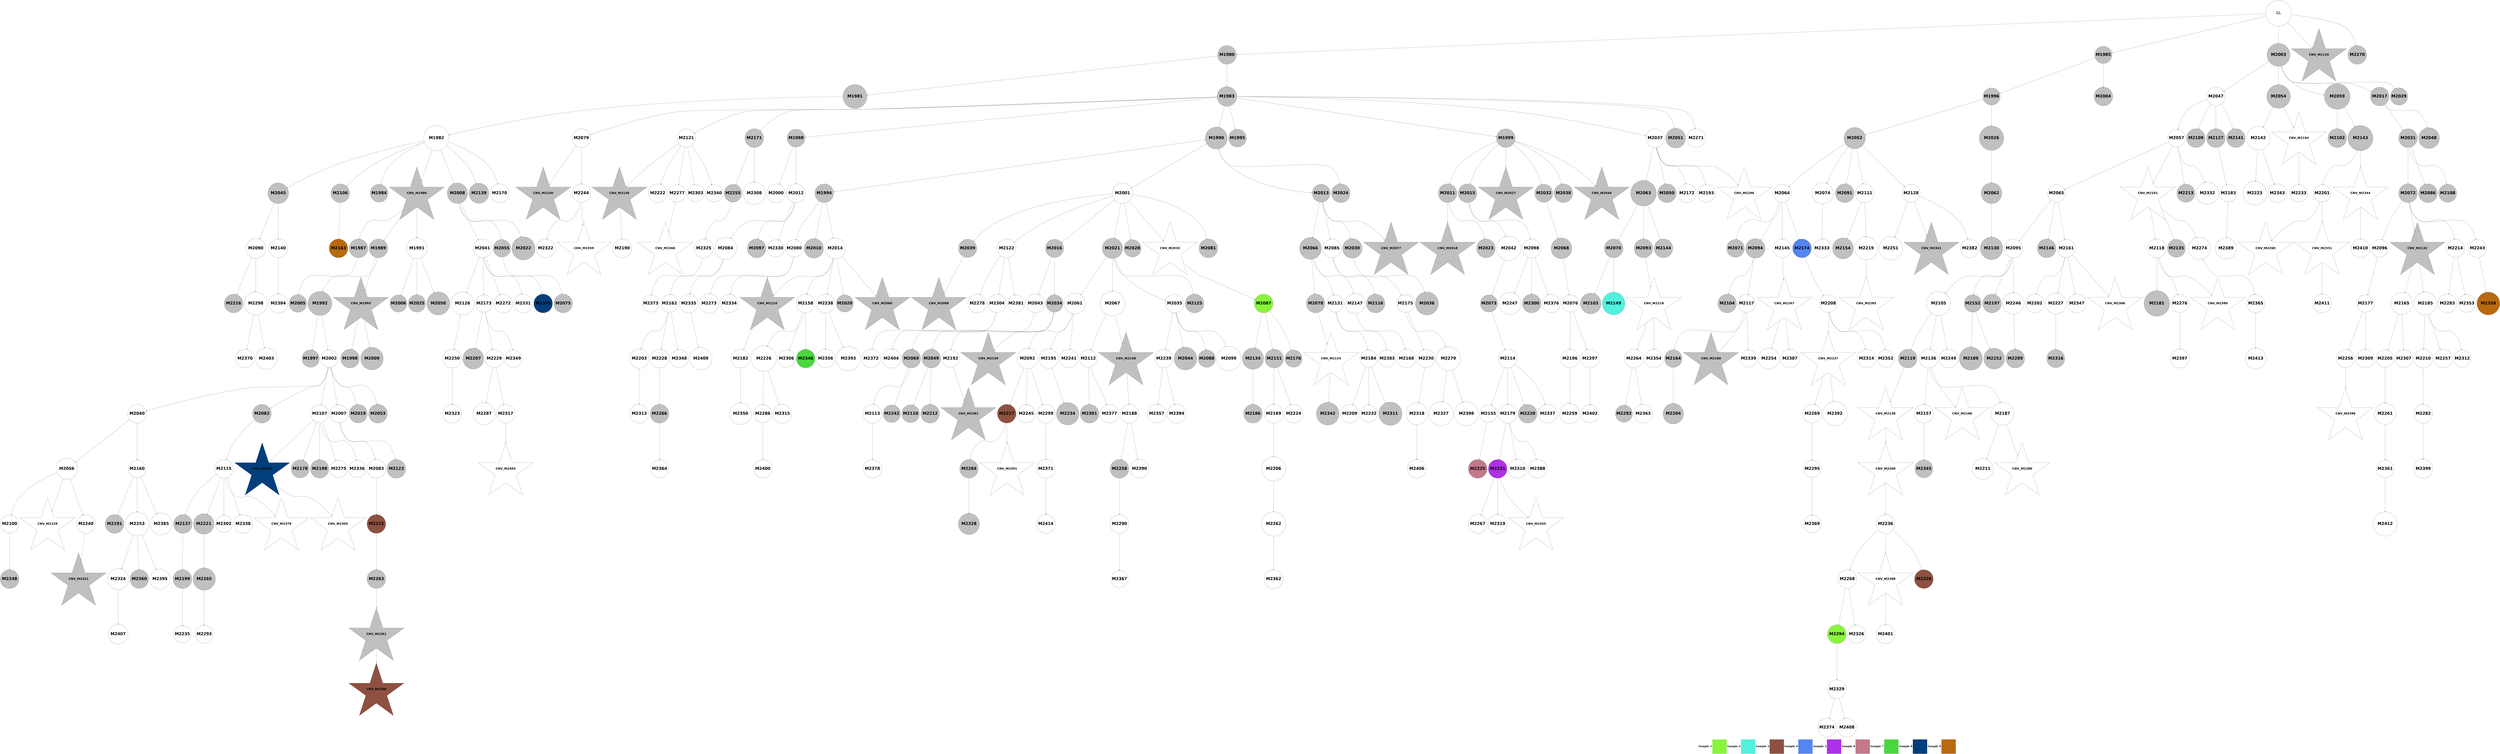 digraph G { 
rankdir=TB;
2049 -> 2099;
2050 -> 2066;
2050 -> 2170;
2051 -> 2136;
2051 -> 2183;
2051 -> 2282;
2051 -> 2341;
2051 -> 2385;
2052 -> 2083;
2053 -> 2079;
2055 -> 2100;
2055 -> 2150;
2057 -> 2067;
2057 -> 2119;
2057 -> 2137;
2057 -> 2151;
2059 -> 2120;
2059 -> 2222;
2062 -> 2074;
2062 -> 2084;
2062 -> 2101;
2062 -> 2121;
2062 -> 2138;
2064 -> 2152;
2064 -> 2204;
2065 -> 2085;
2066 -> 2110;
2066 -> 2139;
2066 -> 2250;
2067 -> 2075;
2067 -> 2111;
2067 -> 2223;
2067 -> 2342;
2069 -> 2112;
2069 -> 2153;
2071 -> 2102;
2071 -> 2205;
2071 -> 2251;
2072 -> 2140;
2073 -> 2080;
2073 -> 2103;
2073 -> 2154;
2074 -> 2081;
2074 -> 2104;
2074 -> 2155;
2074 -> 2184;
2075 -> 2105;
2075 -> 2156;
2075 -> 2171;
2076 -> 2088;
2076 -> 2141;
2076 -> 2157;
2077 -> 2122;
2077 -> 2158;
2078 -> 2086;
2079 -> 2123;
2079 -> 2252;
2080 -> 2113;
2080 -> 2159;
2082 -> 2106;
2082 -> 2142;
2082 -> 2224;
2082 -> 2253;
2083 -> 2124;
2084 -> 2343;
2086 -> 2206;
2086 -> 2307;
2088 -> 2143;
2089 -> 2160;
2089 -> 2254;
2090 -> 2283;
2090 -> 2344;
2092 -> 2125;
2093 -> 2225;
2094 -> 2172;
2094 -> 2345;
2095 -> 2126;
2095 -> 2185;
2097 -> 2144;
2097 -> 2161;
2097 -> 2186;
2100 -> 2226;
2100 -> 2308;
2102 -> 2227;
2102 -> 2255;
2102 -> 2309;
2103 -> 2228;
2104 -> 2114;
2104 -> 2127;
2105 -> 2115;
2105 -> 2162;
2105 -> 2207;
2105 -> 2256;
2106 -> 2187;
2108 -> 2257;
2108 -> 2310;
2108 -> 2386;
2110 -> 2258;
2111 -> 2128;
2111 -> 2145;
2111 -> 2284;
2115 -> 2129;
2115 -> 2146;
2115 -> 2259;
2116 -> 2173;
2117 -> 2163;
2117 -> 2188;
2117 -> 2208;
2117 -> 2285;
2117 -> 2346;
2121 -> 2164;
2121 -> 2229;
2122 -> 2311;
2122 -> 2387;
2123 -> 2388;
2124 -> 2165;
2124 -> 2189;
2124 -> 2230;
2124 -> 2347;
2125 -> 2147;
2125 -> 2231;
2125 -> 2312;
2125 -> 2348;
2125 -> 2389;
2127 -> 2174;
2127 -> 2190;
2127 -> 2349;
2128 -> 2191;
2128 -> 2286;
2128 -> 2390;
2129 -> 2148;
2131 -> 2166;
2131 -> 2232;
2131 -> 2287;
2131 -> 2313;
2131 -> 2350;
2132 -> 2288;
2132 -> 2314;
2132 -> 2391;
2134 -> 2192;
2136 -> 2260;
2137 -> 2193;
2138 -> 2261;
2138 -> 2351;
2138 -> 2392;
2141 -> 2194;
2141 -> 2393;
2142 -> 2175;
2142 -> 2195;
2143 -> 2352;
2144 -> 2196;
2146 -> 2167;
2146 -> 2176;
2146 -> 2197;
2147 -> 2209;
2148 -> 2210;
2150 -> 2394;
2152 -> 2233;
2152 -> 2353;
2153 -> 2211;
2153 -> 2354;
2155 -> 2177;
2157 -> 2178;
2158 -> 2198;
2161 -> 2179;
2161 -> 2234;
2162 -> 2199;
2162 -> 2262;
2163 -> 2315;
2165 -> 2235;
2166 -> 2200;
2167 -> 2355;
2168 -> 2236;
2168 -> 2316;
2168 -> 2356;
2170 -> 2201;
2170 -> 2263;
2170 -> 2395;
2171 -> 2212;
2171 -> 2237;
2171 -> 2357;
2171 -> 2396;
2172 -> 2213;
2172 -> 2238;
2172 -> 2358;
2174 -> 2214;
2175 -> 2215;
2175 -> 2317;
2177 -> 2264;
2177 -> 2397;
2179 -> 2216;
2181 -> 2265;
2181 -> 2318;
2183 -> 2217;
2183 -> 2239;
2183 -> 2359;
2184 -> 2218;
2185 -> 2240;
2185 -> 2289;
2187 -> 2266;
2187 -> 2319;
2189 -> 2241;
2189 -> 2320;
2189 -> 2398;
2192 -> 2360;
2193 -> 2399;
2194 -> 2219;
2194 -> 2242;
2194 -> 2321;
2195 -> 2220;
2195 -> 2267;
2195 -> 2322;
2197 -> 2221;
2197 -> 2290;
2198 -> 2268;
2198 -> 2400;
2202 -> 2291;
2204 -> 2243;
2205 -> 2244;
2206 -> 2269;
2209 -> 2245;
2210 -> 2246;
2211 -> 2270;
2211 -> 2361;
2213 -> 2323;
2215 -> 2271;
2216 -> 2272;
2218 -> 2247;
2218 -> 2324;
2218 -> 2362;
2220 -> 2292;
2224 -> 2293;
2224 -> 2363;
2225 -> 2273;
2227 -> 2294;
2227 -> 2401;
2228 -> 2274;
2228 -> 2364;
2229 -> 2295;
2231 -> 2275;
2236 -> 2296;
2236 -> 2325;
2237 -> 2326;
2238 -> 2276;
2239 -> 2297;
2239 -> 2327;
2240 -> 2328;
2241 -> 2277;
2241 -> 2329;
2241 -> 2365;
2246 -> 2278;
2246 -> 2298;
2246 -> 2330;
2247 -> 2279;
2247 -> 2402;
2248 -> 2366;
2248 -> 2403;
2249 -> 2367;
2249 -> 2404;
2250 -> 2331;
2253 -> 2368;
2254 -> 2332;
2254 -> 2369;
2256 -> 2299;
2260 -> 2333;
2263 -> 2334;
2263 -> 2370;
2263 -> 2405;
2265 -> 2335;
2266 -> 2406;
2268 -> 2300;
2271 -> 2371;
2272 -> 2372;
2273 -> 2301;
2274 -> 2302;
2274 -> 2373;
2275 -> 2303;
2276 -> 2374;
2278 -> 2304;
2278 -> 2336;
2279 -> 2305;
2284 -> 2375;
2286 -> 2407;
2287 -> 2376;
2289 -> 2337;
2289 -> 2408;
2292 -> 2409;
2294 -> 2338;
2296 -> 2410;
2298 -> 2411;
2300 -> 2377;
2301 -> 2378;
2304 -> 2339;
2305 -> 2379;
2307 -> 2412;
2308 -> 2380;
2308 -> 2413;
2309 -> 2381;
2314 -> 2382;
2314 -> 2414;
2327 -> 2415;
2328 -> 2416;
2334 -> 2417;
2335 -> 2383;
2339 -> 2384;
2339 -> 2418;
2345 -> 2419;
2354 -> 2420;
2361 -> 2421;
2371 -> 2422;
2375 -> 2423;
2381 -> 2424;
1989 -> 1990;
1989 -> 1995;
1989 -> 2013;
1989 -> 2130;
1989 -> 2280;
1990 -> 1991;
1990 -> 1993;
1991 -> 1992;
1992 -> 1994;
1992 -> 1996;
1992 -> 2018;
1992 -> 2055;
1992 -> 2116;
1992 -> 2149;
1992 -> 2180;
1993 -> 1998;
1993 -> 2000;
1993 -> 2005;
1993 -> 2009;
1993 -> 2047;
1993 -> 2061;
1993 -> 2089;
1993 -> 2131;
1993 -> 2181;
1993 -> 2281;
1995 -> 2006;
1995 -> 2014;
1996 -> 1997;
1996 -> 1999;
1996 -> 2001;
1997 -> 2015;
1998 -> 2010;
1998 -> 2022;
1999 -> 2002;
1999 -> 2003;
2000 -> 2004;
2000 -> 2011;
2000 -> 2023;
2000 -> 2034;
2001 -> 2016;
2001 -> 2035;
2001 -> 2068;
2002 -> 2007;
2002 -> 2012;
2003 -> 2008;
2003 -> 2019;
2004 -> 2020;
2004 -> 2024;
2004 -> 2090;
2006 -> 2036;
2006 -> 2062;
2009 -> 2021;
2009 -> 2025;
2009 -> 2037;
2009 -> 2042;
2009 -> 2048;
2009 -> 2056;
2011 -> 2026;
2011 -> 2031;
2011 -> 2038;
2011 -> 2043;
2011 -> 2049;
2011 -> 2091;
2011 -> 2132;
2012 -> 2017;
2012 -> 2029;
2012 -> 2050;
2012 -> 2063;
2012 -> 2092;
2012 -> 2117;
2013 -> 2027;
2013 -> 2039;
2013 -> 2057;
2013 -> 2064;
2013 -> 2069;
2017 -> 2093;
2017 -> 2133;
2018 -> 2032;
2018 -> 2051;
2018 -> 2065;
2021 -> 2028;
2021 -> 2033;
2022 -> 2094;
2022 -> 2107;
2022 -> 2340;
2023 -> 2040;
2023 -> 2076;
2023 -> 2087;
2023 -> 2095;
2024 -> 2030;
2024 -> 2070;
2024 -> 2134;
2024 -> 2168;
2024 -> 2248;
2025 -> 2052;
2025 -> 2108;
2026 -> 2044;
2026 -> 2053;
2027 -> 2041;
2027 -> 2058;
2031 -> 2045;
2031 -> 2071;
2031 -> 2077;
2031 -> 2135;
2036 -> 2072;
2040 -> 2046;
2041 -> 2082;
2041 -> 2096;
2041 -> 2118;
2042 -> 2078;
2043 -> 2097;
2044 -> 2059;
2044 -> 2169;
2044 -> 2202;
2045 -> 2054;
2045 -> 2098;
2045 -> 2109;
2045 -> 2249;
2047 -> 2060;
2047 -> 2073;
2047 -> 2182;
2047 -> 2203;
2047 -> 2306;
2173 [shape=circle style=filled fillcolor="#b96910" fontname="helvetica-bold" fontsize=56 label="M2163" width=1.67 height=2 ];
2368 [shape=circle style=filled fillcolor="#b96910" fontname="helvetica-bold" fontsize=56 label="M2358" width=4.41 height=2 ];
2001 [shape=circle style=filled fillcolor=white fontname="helvetica-bold" fontsize=56 label="M1991" width=3.99 height=2 ];
2024 [shape=circle style=filled fillcolor=white fontname="helvetica-bold" fontsize=56 label="M2014" width=4.02 height=2 ];
2176 [shape=star style=filled fillcolor=white fontname="helvetica-bold" fontsize=42 label="CNV_M2166"];
2316 [shape=circle style=filled fillcolor=white fontname="helvetica-bold" fontsize=56 label="M2306" width=2.97 height=2 ];
2407 [shape=circle style=filled fillcolor=white fontname="helvetica-bold" fontsize=56 label="M2397" width=3.65 height=2 ];
2219 [shape=circle style=filled fillcolor=white fontname="helvetica-bold" fontsize=56 label="M2209" width=0.88 height=2 ];
2262 [shape=circle style=filled fillcolor=grey fontname="helvetica-bold" fontsize=56 label="M2252" width=4.06 height=2 ];
2149 [shape=circle style=filled fillcolor=grey fontname="helvetica-bold" fontsize=56 label="M2139" width=3.88 height=2 ];
2311 [shape=circle style=filled fillcolor=grey fontname="helvetica-bold" fontsize=56 label="M2301" width=0.49 height=2 ];
2315 [shape=star style=filled fillcolor=white fontname="helvetica-bold" fontsize=42 label="CNV_M2305"];
2058 [shape=circle style=filled fillcolor=grey fontname="helvetica-bold" fontsize=56 label="M2048" width=4.03 height=2 ];
2080 [shape=circle style=filled fillcolor=grey fontname="helvetica-bold" fontsize=56 label="M2070" width=0.65 height=2 ];
2259 [shape=circle style=filled fillcolor=white fontname="helvetica-bold" fontsize=56 label="M2249" width=2.01 height=2 ];
2047 [shape=circle style=filled fillcolor=white fontname="helvetica-bold" fontsize=56 label="M2037" width=1.07 height=2 ];
2169 [shape=star style=filled fillcolor=grey fontname="helvetica-bold" fontsize=42 label="CNV_M2159"];
2171 [shape=circle style=filled fillcolor=white fontname="helvetica-bold" fontsize=56 label="M2161" width=2.28 height=2 ];
2102 [shape=circle style=filled fillcolor=white fontname="helvetica-bold" fontsize=56 label="M2092" width=3.95 height=2 ];
2008 [shape=circle style=filled fillcolor=grey fontname="helvetica-bold" fontsize=56 label="M1998" width=1.45 height=2 ];
2183 [shape=circle style=filled fillcolor=white fontname="helvetica-bold" fontsize=56 label="M2173" width=3.05 height=2 ];
2325 [shape=circle style=filled fillcolor=white fontname="helvetica-bold" fontsize=56 label="M2315" width=1.2 height=2 ];
2011 [shape=circle style=filled fillcolor=white fontname="helvetica-bold" fontsize=56 label="M2001" width=3.94 height=2 ];
2293 [shape=circle style=filled fillcolor=white fontname="helvetica-bold" fontsize=56 label="M2283" width=1.08 height=2 ];
2417 [shape=circle style=filled fillcolor=white fontname="helvetica-bold" fontsize=56 label="M2407" width=3.85 height=2 ];
2133 [shape=circle style=filled fillcolor=grey fontname="helvetica-bold" fontsize=56 label="M2123" width=1.75 height=2 ];
2065 [shape=circle style=filled fillcolor=grey fontname="helvetica-bold" fontsize=56 label="M2055" width=2.86 height=2 ];
2354 [shape=star style=filled fillcolor=white fontname="helvetica-bold" fontsize=42 label="CNV_M2344"];
2139 [shape=star style=filled fillcolor=white fontname="helvetica-bold" fontsize=42 label="CNV_M2129"];
2242 [shape=circle style=filled fillcolor=white fontname="helvetica-bold" fontsize=56 label="M2232" width=3.25 height=2 ];
2345 [shape=circle style=filled fillcolor=white fontname="helvetica-bold" fontsize=56 label="M2335" width=0.97 height=2 ];
2328 [shape=circle style=filled fillcolor=white fontname="helvetica-bold" fontsize=56 label="M2318" width=4.23 height=2 ];
2377 [shape=circle style=filled fillcolor=white fontname="helvetica-bold" fontsize=56 label="M2367" width=3.24 height=2 ];
2403 [shape=circle style=filled fillcolor=white fontname="helvetica-bold" fontsize=56 label="M2393" width=4.7 height=2 ];
2144 [shape=circle style=filled fillcolor=grey fontname="helvetica-bold" fontsize=56 label="M2134" width=4.12 height=2 ];
2334 [shape=circle style=filled fillcolor=white fontname="helvetica-bold" fontsize=56 label="M2324" width=4.11 height=2 ];
2033 [shape=circle style=filled fillcolor=grey fontname="helvetica-bold" fontsize=56 label="M2023" width=0.99 height=2 ];
2280 [shape=circle style=filled fillcolor=grey fontname="helvetica-bold" fontsize=56 label="M2270" width=1.08 height=2 ];
2260 [shape=circle style=filled fillcolor=white fontname="helvetica-bold" fontsize=56 label="M2250" width=1.66 height=2 ];
2208 [shape=circle style=filled fillcolor=grey fontname="helvetica-bold" fontsize=56 label="M2198" width=2.14 height=2 ];
2312 [shape=circle style=filled fillcolor=white fontname="helvetica-bold" fontsize=56 label="M2302" width=3.15 height=2 ];
2337 [shape=circle style=filled fillcolor=white fontname="helvetica-bold" fontsize=56 label="M2327" width=4.65 height=2 ];
2132 [shape=circle style=filled fillcolor=white fontname="helvetica-bold" fontsize=56 label="M2122" width=0.31 height=2 ];
2036 [shape=circle style=filled fillcolor=grey fontname="helvetica-bold" fontsize=56 label="M2026" width=4.72 height=2 ];
2271 [shape=circle style=filled fillcolor=white fontname="helvetica-bold" fontsize=56 label="M2261" width=4.13 height=2 ];
2396 [shape=star style=filled fillcolor=white fontname="helvetica-bold" fontsize=42 label="CNV_M2386"];
2401 [shape=star style=filled fillcolor=white fontname="helvetica-bold" fontsize=42 label="CNV_M2391"];
2224 [shape=circle style=filled fillcolor=white fontname="helvetica-bold" fontsize=56 label="M2214" width=2.27 height=2 ];
2083 [shape=circle style=filled fillcolor=grey fontname="helvetica-bold" fontsize=56 label="M2073" width=3.18 height=2 ];
2148 [shape=star style=filled fillcolor=white fontname="helvetica-bold" fontsize=42 label="CNV_M2138"];
2357 [shape=circle style=filled fillcolor=white fontname="helvetica-bold" fontsize=56 label="M2347" width=1.93 height=2 ];
2346 [shape=circle style=filled fillcolor=white fontname="helvetica-bold" fontsize=56 label="M2336" width=3.19 height=2 ];
2020 [shape=circle style=filled fillcolor=grey fontname="helvetica-bold" fontsize=56 label="M2010" width=3.76 height=2 ];
2125 [shape=circle style=filled fillcolor=white fontname="helvetica-bold" fontsize=56 label="M2115" width=0.22 height=2 ];
2298 [shape=star style=filled fillcolor=white fontname="helvetica-bold" fontsize=42 label="CNV_M2288"];
2374 [shape=circle style=filled fillcolor=white fontname="helvetica-bold" fontsize=56 label="M2364" width=2.36 height=2 ];
2222 [shape=circle style=filled fillcolor=grey fontname="helvetica-bold" fontsize=56 label="M2212" width=1.59 height=2 ];
2227 [shape=circle style=filled fillcolor="#8e5141" fontname="helvetica-bold" fontsize=56 label="M2217" width=0.69 height=2 ];
2211 [shape=circle style=filled fillcolor=white fontname="helvetica-bold" fontsize=56 label="M2201" width=3.09 height=2 ];
2053 [shape=circle style=filled fillcolor=white fontname="helvetica-bold" fontsize=56 label="M2043" width=0.68 height=2 ];
2021 [shape=circle style=filled fillcolor=grey fontname="helvetica-bold" fontsize=56 label="M2011" width=1.07 height=2 ];
2143 [shape=star style=filled fillcolor=white fontname="helvetica-bold" fontsize=42 label="CNV_M2133"];
2265 [shape=circle style=filled fillcolor=grey fontname="helvetica-bold" fontsize=56 label="M2255" width=2.55 height=2 ];
2040 [shape=circle style=filled fillcolor=grey fontname="helvetica-bold" fontsize=56 label="M2030" width=3.79 height=2 ];
2320 [shape=circle style=filled fillcolor=white fontname="helvetica-bold" fontsize=56 label="M2310" width=0.54 height=2 ];
2129 [shape=circle style=filled fillcolor=grey fontname="helvetica-bold" fontsize=56 label="M2119" width=1.28 height=2 ];
1991 [shape=circle style=filled fillcolor=grey fontname="helvetica-bold" fontsize=56 label="M1981" width=4.65 height=2 ];
2240 [shape=circle style=filled fillcolor=white fontname="helvetica-bold" fontsize=56 label="M2230" width=3.52 height=2 ];
2414 [shape=circle style=filled fillcolor=white fontname="helvetica-bold" fontsize=56 label="M2404" width=3.68 height=2 ];
2113 [shape=circle style=filled fillcolor=grey fontname="helvetica-bold" fontsize=56 label="M2103" width=4.02 height=2 ];
2330 [shape=circle style=filled fillcolor="#8e5141" fontname="helvetica-bold" fontsize=56 label="M2320" width=1.37 height=2 ];
2303 [shape=circle style=filled fillcolor=white fontname="helvetica-bold" fontsize=56 label="M2293" width=3.46 height=2 ];
2278 [shape=circle style=filled fillcolor=white fontname="helvetica-bold" fontsize=56 label="M2268" width=0.11 height=2 ];
2384 [shape=circle style=filled fillcolor=white fontname="helvetica-bold" fontsize=56 label="M2374" width=1.32 height=2 ];
2373 [shape=circle style=filled fillcolor=white fontname="helvetica-bold" fontsize=56 label="M2363" width=0.15 height=2 ];
1993 [shape=circle style=filled fillcolor=grey fontname="helvetica-bold" fontsize=56 label="M1983" width=3.81 height=2 ];
2031 [shape=circle style=filled fillcolor=grey fontname="helvetica-bold" fontsize=56 label="M2021" width=3.95 height=2 ];
2074 [shape=circle style=filled fillcolor=white fontname="helvetica-bold" fontsize=56 label="M2064" width=2.23 height=2 ];
2187 [shape=circle style=filled fillcolor=white fontname="helvetica-bold" fontsize=56 label="M2177" width=2.74 height=2 ];
2003 [shape=star style=filled fillcolor=grey fontname="helvetica-bold" fontsize=42 label="CNV_M1993"];
2052 [shape=circle style=filled fillcolor=white fontname="helvetica-bold" fontsize=56 label="M2042" width=4.72 height=2 ];
2358 [shape=circle style=filled fillcolor=white fontname="helvetica-bold" fontsize=56 label="M2348" width=2.16 height=2 ];
2054 [shape=circle style=filled fillcolor=grey fontname="helvetica-bold" fontsize=56 label="M2044" width=4.4 height=2 ];
2282 [shape=circle style=filled fillcolor=white fontname="helvetica-bold" fontsize=56 label="M2272" width=1.8 height=2 ];
2297 [shape=circle style=filled fillcolor=white fontname="helvetica-bold" fontsize=56 label="M2287" width=4.28 height=2 ];
2306 [shape=star style=filled fillcolor=white fontname="helvetica-bold" fontsize=42 label="CNV_M2296"];
2422 [shape=circle style=filled fillcolor=white fontname="helvetica-bold" fontsize=56 label="M2412" width=4.68 height=2 ];
2233 [shape=circle style=filled fillcolor=white fontname="helvetica-bold" fontsize=56 label="M2223" width=4.6 height=2 ];
2164 [shape=circle style=filled fillcolor=grey fontname="helvetica-bold" fontsize=56 label="M2154" width=4.06 height=2 ];
2230 [shape=circle style=filled fillcolor=grey fontname="helvetica-bold" fontsize=56 label="M2220" width=1.4 height=2 ];
2070 [shape=star style=filled fillcolor=grey fontname="helvetica-bold" fontsize=42 label="CNV_M2060"];
2206 [shape=circle style=filled fillcolor=white fontname="helvetica-bold" fontsize=56 label="M2196" width=2.09 height=2 ];
2364 [shape=circle style=filled fillcolor=white fontname="helvetica-bold" fontsize=56 label="M2354" width=1.28 height=2 ];
2289 [shape=circle style=filled fillcolor=white fontname="helvetica-bold" fontsize=56 label="M2279" width=4.63 height=2 ];
2244 [shape=circle style=filled fillcolor=grey fontname="helvetica-bold" fontsize=56 label="M2234" width=4.36 height=2 ];
2231 [shape=circle style=filled fillcolor=grey fontname="helvetica-bold" fontsize=56 label="M2221" width=3.97 height=2 ];
2067 [shape=circle style=filled fillcolor=white fontname="helvetica-bold" fontsize=56 label="M2057" width=3.37 height=2 ];
2118 [shape=circle style=filled fillcolor=grey fontname="helvetica-bold" fontsize=56 label="M2108" width=3.49 height=2 ];
2295 [shape=star style=filled fillcolor=white fontname="helvetica-bold" fontsize=42 label="CNV_M2285"];
2254 [shape=circle style=filled fillcolor=white fontname="helvetica-bold" fontsize=56 label="M2244" width=2.14 height=2 ];
2182 [shape=circle style=filled fillcolor=white fontname="helvetica-bold" fontsize=56 label="M2172" width=0.23 height=2 ];
2329 [shape=circle style=filled fillcolor=white fontname="helvetica-bold" fontsize=56 label="M2319" width=1.4 height=2 ];
2394 [shape=circle style=filled fillcolor=white fontname="helvetica-bold" fontsize=56 label="M2384" width=3.71 height=2 ];
2331 [shape=star style=filled fillcolor=grey fontname="helvetica-bold" fontsize=42 label="CNV_M2321"];
2200 [shape=circle style=filled fillcolor=white fontname="helvetica-bold" fontsize=56 label="M2190" width=1.03 height=2 ];
2421 [shape=circle style=filled fillcolor=white fontname="helvetica-bold" fontsize=56 label="M2411" width=0.05 height=2 ];
2198 [shape=circle style=filled fillcolor=white fontname="helvetica-bold" fontsize=56 label="M2188" width=0.72 height=2 ];
2153 [shape=circle style=filled fillcolor=grey fontname="helvetica-bold" fontsize=56 label="M2143" width=4.87 height=2 ];
2203 [shape=circle style=filled fillcolor=white fontname="helvetica-bold" fontsize=56 label="M2193" width=3.45 height=2 ];
2398 [shape=circle style=filled fillcolor=white fontname="helvetica-bold" fontsize=56 label="M2388" width=1.28 height=2 ];
2094 [shape=circle style=filled fillcolor=white fontname="helvetica-bold" fontsize=56 label="M2084" width=4.24 height=2 ];
2028 [shape=star style=filled fillcolor=grey fontname="helvetica-bold" fontsize=42 label="CNV_M2018"];
2391 [shape=circle style=filled fillcolor=white fontname="helvetica-bold" fontsize=56 label="M2381" width=3.36 height=2 ];
2071 [shape=circle style=filled fillcolor=white fontname="helvetica-bold" fontsize=56 label="M2061" width=4.04 height=2 ];
2140 [shape=circle style=filled fillcolor=grey fontname="helvetica-bold" fontsize=56 label="M2130" width=4.35 height=2 ];
2202 [shape=circle style=filled fillcolor=white fontname="helvetica-bold" fontsize=56 label="M2192" width=2.72 height=2 ];
2135 [shape=circle style=filled fillcolor=grey fontname="helvetica-bold" fontsize=56 label="M2125" width=1.42 height=2 ];
2382 [shape=circle style=filled fillcolor=white fontname="helvetica-bold" fontsize=56 label="M2372" width=1.83 height=2 ];
2057 [shape=circle style=filled fillcolor=white fontname="helvetica-bold" fontsize=56 label="M2047" width=0.2 height=2 ];
2347 [shape=circle style=filled fillcolor=white fontname="helvetica-bold" fontsize=56 label="M2337" width=3.64 height=2 ];
2146 [shape=circle style=filled fillcolor=white fontname="helvetica-bold" fontsize=56 label="M2136" width=0.86 height=2 ];
2154 [shape=circle style=filled fillcolor=grey fontname="helvetica-bold" fontsize=56 label="M2144" width=0.94 height=2 ];
2030 [shape=circle style=filled fillcolor=grey fontname="helvetica-bold" fontsize=56 label="M2020" width=3.25 height=2 ];
2156 [shape=circle style=filled fillcolor=grey fontname="helvetica-bold" fontsize=56 label="M2146" width=0.69 height=2 ];
2061 [shape=circle style=filled fillcolor=grey fontname="helvetica-bold" fontsize=56 label="M2051" width=3.84 height=2 ];
2209 [shape=circle style=filled fillcolor=grey fontname="helvetica-bold" fontsize=56 label="M2199" width=0.75 height=2 ];
2018 [shape=circle style=filled fillcolor=grey fontname="helvetica-bold" fontsize=56 label="M2008" width=3.96 height=2 ];
2360 [shape=circle style=filled fillcolor=white fontname="helvetica-bold" fontsize=56 label="M2350" width=4.21 height=2 ];
2138 [shape=circle style=filled fillcolor=white fontname="helvetica-bold" fontsize=56 label="M2128" width=2.4 height=2 ];
2214 [shape=circle style=filled fillcolor=grey fontname="helvetica-bold" fontsize=56 label="M2204" width=3.97 height=2 ];
2290 [shape=star style=filled fillcolor=white fontname="helvetica-bold" fontsize=42 label="CNV_M2280"];
2002 [shape=circle style=filled fillcolor=grey fontname="helvetica-bold" fontsize=56 label="M1992" width=4.65 height=2 ];
2091 [shape=circle style=filled fillcolor=grey fontname="helvetica-bold" fontsize=56 label="M2081" width=0.14 height=2 ];
2348 [shape=circle style=filled fillcolor=white fontname="helvetica-bold" fontsize=56 label="M2338" width=0.79 height=2 ];
2216 [shape=circle style=filled fillcolor=white fontname="helvetica-bold" fontsize=56 label="M2206" width=4.67 height=2 ];
2145 [shape=circle style=filled fillcolor=grey fontname="helvetica-bold" fontsize=56 label="M2135" width=2.34 height=2 ];
2137 [shape=circle style=filled fillcolor=grey fontname="helvetica-bold" fontsize=56 label="M2127" width=0.44 height=2 ];
2413 [shape=circle style=filled fillcolor=white fontname="helvetica-bold" fontsize=56 label="M2403" width=4.17 height=2 ];
2363 [shape=circle style=filled fillcolor=white fontname="helvetica-bold" fontsize=56 label="M2353" width=2.56 height=2 ];
2340 [shape=circle style=filled fillcolor=white fontname="helvetica-bold" fontsize=56 label="M2330" width=3.3 height=2 ];
2385 [shape=circle style=filled fillcolor="#033f7d" fontname="helvetica-bold" fontsize=56 label="M2375" width=0.63 height=2 ];
2178 [shape=circle style=filled fillcolor=white fontname="helvetica-bold" fontsize=56 label="M2168" width=1.95 height=2 ];
2218 [shape=circle style=filled fillcolor=white fontname="helvetica-bold" fontsize=56 label="M2208" width=2.47 height=2 ];
2009 [shape=circle style=filled fillcolor=grey fontname="helvetica-bold" fontsize=56 label="M1999" width=1 height=2 ];
2338 [shape=circle style=filled fillcolor=grey fontname="helvetica-bold" fontsize=56 label="M2328" width=4.1 height=2 ];
2142 [shape=star style=filled fillcolor=grey fontname="helvetica-bold" fontsize=42 label="CNV_M2132"];
2152 [shape=circle style=filled fillcolor=white fontname="helvetica-bold" fontsize=56 label="M2142" width=4.55 height=2 ];
2201 [shape=circle style=filled fillcolor=grey fontname="helvetica-bold" fontsize=56 label="M2191" width=1.46 height=2 ];
2344 [shape=circle style=filled fillcolor=white fontname="helvetica-bold" fontsize=56 label="M2334" width=2.15 height=2 ];
1999 [shape=circle style=filled fillcolor=grey fontname="helvetica-bold" fontsize=56 label="M1989" width=1.54 height=2 ];
2207 [shape=circle style=filled fillcolor=grey fontname="helvetica-bold" fontsize=56 label="M2197" width=1.75 height=2 ];
2239 [shape=circle style=filled fillcolor=white fontname="helvetica-bold" fontsize=56 label="M2229" width=2.17 height=2 ];
2194 [shape=circle style=filled fillcolor=white fontname="helvetica-bold" fontsize=56 label="M2184" width=3.02 height=2 ];
2342 [shape=circle style=filled fillcolor=white fontname="helvetica-bold" fontsize=56 label="M2332" width=4.3 height=2 ];
2309 [shape=circle style=filled fillcolor=white fontname="helvetica-bold" fontsize=56 label="M2299" width=0.35 height=2 ];
2177 [shape=star style=filled fillcolor=white fontname="helvetica-bold" fontsize=42 label="CNV_M2167"];
2213 [shape=circle style=filled fillcolor=white fontname="helvetica-bold" fontsize=56 label="M2203" width=3.74 height=2 ];
2361 [shape=star style=filled fillcolor=white fontname="helvetica-bold" fontsize=42 label="CNV_M2351"];
2116 [shape=circle style=filled fillcolor=grey fontname="helvetica-bold" fontsize=56 label="M2106" width=2.03 height=2 ];
2333 [shape=circle style=filled fillcolor=white fontname="helvetica-bold" fontsize=56 label="M2323" width=1.02 height=2 ];
2027 [shape=circle style=filled fillcolor=grey fontname="helvetica-bold" fontsize=56 label="M2017" width=0.22 height=2 ];
2130 [shape=star style=filled fillcolor=grey fontname="helvetica-bold" fontsize=42 label="CNV_M2120"];
2128 [shape=circle style=filled fillcolor=white fontname="helvetica-bold" fontsize=56 label="M2118" width=1.1 height=2 ];
2204 [shape=star style=filled fillcolor=white fontname="helvetica-bold" fontsize=42 label="CNV_M2194"];
2019 [shape=circle style=filled fillcolor=grey fontname="helvetica-bold" fontsize=56 label="M2009" width=4.38 height=2 ];
1995 [shape=circle style=filled fillcolor=grey fontname="helvetica-bold" fontsize=56 label="M1985" width=3.04 height=2 ];
2319 [shape=circle style=filled fillcolor=white fontname="helvetica-bold" fontsize=56 label="M2309" width=0.35 height=2 ];
2192 [shape=circle style=filled fillcolor=white fontname="helvetica-bold" fontsize=56 label="M2182" width=1.93 height=2 ];
2131 [shape=circle style=filled fillcolor=white fontname="helvetica-bold" fontsize=56 label="M2121" width=2.25 height=2 ];
2215 [shape=circle style=filled fillcolor=white fontname="helvetica-bold" fontsize=56 label="M2205" width=2.71 height=2 ];
2412 [shape=circle style=filled fillcolor=white fontname="helvetica-bold" fontsize=56 label="M2402" width=2.49 height=2 ];
2056 [shape=star style=filled fillcolor=grey fontname="helvetica-bold" fontsize=42 label="CNV_M2046"];
2371 [shape=circle style=filled fillcolor=white fontname="helvetica-bold" fontsize=56 label="M2361" width=2.73 height=2 ];
2115 [shape=circle style=filled fillcolor=white fontname="helvetica-bold" fontsize=56 label="M2105" width=4.65 height=2 ];
2038 [shape=circle style=filled fillcolor=grey fontname="helvetica-bold" fontsize=56 label="M2028" width=3.04 height=2 ];
2124 [shape=circle style=filled fillcolor=white fontname="helvetica-bold" fontsize=56 label="M2114" width=0.02 height=2 ];
2197 [shape=circle style=filled fillcolor=white fontname="helvetica-bold" fontsize=56 label="M2187" width=4.43 height=2 ];
2359 [shape=circle style=filled fillcolor=white fontname="helvetica-bold" fontsize=56 label="M2349" width=2.77 height=2 ];
2221 [shape=circle style=filled fillcolor=white fontname="helvetica-bold" fontsize=56 label="M2211" width=4.05 height=2 ];
2250 [shape=circle style=filled fillcolor=white fontname="helvetica-bold" fontsize=56 label="M2240" width=0.03 height=2 ];
2284 [shape=circle style=filled fillcolor=white fontname="helvetica-bold" fontsize=56 label="M2274" width=4.28 height=2 ];
2220 [shape=circle style=filled fillcolor=white fontname="helvetica-bold" fontsize=56 label="M2210" width=3.63 height=2 ];
2269 [shape=circle style=filled fillcolor=white fontname="helvetica-bold" fontsize=56 label="M2259" width=3.91 height=2 ];
2256 [shape=circle style=filled fillcolor=white fontname="helvetica-bold" fontsize=56 label="M2246" width=4.17 height=2 ];
2248 [shape=circle style=filled fillcolor=white fontname="helvetica-bold" fontsize=56 label="M2238" width=1.21 height=2 ];
2000 [shape=circle style=filled fillcolor=grey fontname="helvetica-bold" fontsize=56 label="M1990" width=4.26 height=2 ];
2326 [shape=circle style=filled fillcolor=grey fontname="helvetica-bold" fontsize=56 label="M2316" width=2.29 height=2 ];
2042 [shape=circle style=filled fillcolor=grey fontname="helvetica-bold" fontsize=56 label="M2032" width=2.3 height=2 ];
2292 [shape=circle style=filled fillcolor=white fontname="helvetica-bold" fontsize=56 label="M2282" width=2.03 height=2 ];
2013 [shape=circle style=filled fillcolor=grey fontname="helvetica-bold" fontsize=56 label="M2003" width=4.45 height=2 ];
2175 [shape=circle style=filled fillcolor=white fontname="helvetica-bold" fontsize=56 label="M2165" width=4.25 height=2 ];
2279 [shape=circle style=filled fillcolor=white fontname="helvetica-bold" fontsize=56 label="M2269" width=1.16 height=2 ];
2238 [shape=circle style=filled fillcolor=white fontname="helvetica-bold" fontsize=56 label="M2228" width=0.22 height=2 ];
2408 [shape=circle style=filled fillcolor=white fontname="helvetica-bold" fontsize=56 label="M2398" width=4.66 height=2 ];
2147 [shape=circle style=filled fillcolor=grey fontname="helvetica-bold" fontsize=56 label="M2137" width=0.33 height=2 ];
2268 [shape=circle style=filled fillcolor=grey fontname="helvetica-bold" fontsize=56 label="M2258" width=0.99 height=2 ];
2318 [shape=circle style=filled fillcolor=white fontname="helvetica-bold" fontsize=56 label="M2308" width=4.33 height=2 ];
2155 [shape=circle style=filled fillcolor=white fontname="helvetica-bold" fontsize=56 label="M2145" width=3.56 height=2 ];
2193 [shape=circle style=filled fillcolor=white fontname="helvetica-bold" fontsize=56 label="M2183" width=3.21 height=2 ];
2308 [shape=circle style=filled fillcolor=white fontname="helvetica-bold" fontsize=56 label="M2298" width=4.5 height=2 ];
2386 [shape=circle style=filled fillcolor=white fontname="helvetica-bold" fontsize=56 label="M2376" width=2.16 height=2 ];
2032 [shape=circle style=filled fillcolor=grey fontname="helvetica-bold" fontsize=56 label="M2022" width=4.49 height=2 ];
2405 [shape=circle style=filled fillcolor=white fontname="helvetica-bold" fontsize=56 label="M2395" width=3.9 height=2 ];
2059 [shape=circle style=filled fillcolor=grey fontname="helvetica-bold" fontsize=56 label="M2049" width=0.14 height=2 ];
2339 [shape=circle style=filled fillcolor=white fontname="helvetica-bold" fontsize=56 label="M2329" width=1.59 height=2 ];
2188 [shape=circle style=filled fillcolor=grey fontname="helvetica-bold" fontsize=56 label="M2178" width=2.29 height=2 ];
2064 [shape=circle style=filled fillcolor=grey fontname="helvetica-bold" fontsize=56 label="M2054" width=4.56 height=2 ];
2127 [shape=circle style=filled fillcolor=white fontname="helvetica-bold" fontsize=56 label="M2117" width=2.58 height=2 ];
2158 [shape=star style=filled fillcolor=grey fontname="helvetica-bold" fontsize=42 label="CNV_M2148"];
2237 [shape=circle style=filled fillcolor=white fontname="helvetica-bold" fontsize=56 label="M2227" width=4.06 height=2 ];
2380 [shape=circle style=filled fillcolor=white fontname="helvetica-bold" fontsize=56 label="M2370" width=1.18 height=2 ];
2121 [shape=circle style=filled fillcolor=white fontname="helvetica-bold" fontsize=56 label="M2111" width=1.23 height=2 ];
2081 [shape=circle style=filled fillcolor=grey fontname="helvetica-bold" fontsize=56 label="M2071" width=2.52 height=2 ];
2406 [shape=star style=filled fillcolor=white fontname="helvetica-bold" fontsize=42 label="CNV_M2396"];
2372 [shape=circle style=filled fillcolor=white fontname="helvetica-bold" fontsize=56 label="M2362" width=1.62 height=2 ];
2179 [shape=circle style=filled fillcolor=white fontname="helvetica-bold" fontsize=56 label="M2169" width=1.46 height=2 ];
2123 [shape=circle style=filled fillcolor=white fontname="helvetica-bold" fontsize=56 label="M2113" width=0.73 height=2 ];
2246 [shape=circle style=filled fillcolor=white fontname="helvetica-bold" fontsize=56 label="M2236" width=0.49 height=2 ];
2253 [shape=circle style=filled fillcolor=white fontname="helvetica-bold" fontsize=56 label="M2243" width=3.5 height=2 ];
2055 [shape=circle style=filled fillcolor=grey fontname="helvetica-bold" fontsize=56 label="M2045" width=4.02 height=2 ];
2078 [shape=circle style=filled fillcolor=grey fontname="helvetica-bold" fontsize=56 label="M2068" width=4.03 height=2 ];
2352 [shape=circle style=filled fillcolor=grey fontname="helvetica-bold" fontsize=56 label="M2342" width=4.4 height=2 ];
2098 [shape=circle style=filled fillcolor=grey fontname="helvetica-bold" fontsize=56 label="M2088" width=2.96 height=2 ];
2410 [shape=circle style=filled fillcolor=white fontname="helvetica-bold" fontsize=56 label="M2400" width=2.16 height=2 ];
2109 [shape=circle style=filled fillcolor=white fontname="helvetica-bold" fontsize=56 label="M2099" width=4.73 height=2 ];
2101 [shape=circle style=filled fillcolor=grey fontname="helvetica-bold" fontsize=56 label="M2091" width=1.88 height=2 ];
2190 [shape=star style=filled fillcolor=grey fontname="helvetica-bold" fontsize=42 label="CNV_M2180"];
2418 [shape=circle style=filled fillcolor=white fontname="helvetica-bold" fontsize=56 label="M2408" width=0.57 height=2 ];
2089 [shape=circle style=filled fillcolor=white fontname="helvetica-bold" fontsize=56 label="M2079" width=0.05 height=2 ];
2069 [shape=circle style=filled fillcolor=grey fontname="helvetica-bold" fontsize=56 label="M2059" width=4.96 height=2 ];
2163 [shape=star style=filled fillcolor="#033f7d" fontname="helvetica-bold" fontsize=42 label="CNV_M2153"];
2084 [shape=circle style=filled fillcolor=white fontname="helvetica-bold" fontsize=56 label="M2074" width=4.14 height=2 ];
2350 [shape=circle style=filled fillcolor=white fontname="helvetica-bold" fontsize=56 label="M2340" width=2.92 height=2 ];
2050 [shape=circle style=filled fillcolor=white fontname="helvetica-bold" fontsize=56 label="M2040" width=1.14 height=2 ];
2232 [shape=circle style=filled fillcolor=white fontname="helvetica-bold" fontsize=56 label="M2222" width=0.11 height=2 ];
2313 [shape=circle style=filled fillcolor=white fontname="helvetica-bold" fontsize=56 label="M2303" width=3.13 height=2 ];
2327 [shape=circle style=filled fillcolor=white fontname="helvetica-bold" fontsize=56 label="M2317" width=1.69 height=2 ];
2068 [shape=circle style=filled fillcolor=grey fontname="helvetica-bold" fontsize=56 label="M2058" width=4.46 height=2 ];
2041 [shape=circle style=filled fillcolor=grey fontname="helvetica-bold" fontsize=56 label="M2031" width=0.12 height=2 ];
2151 [shape=circle style=filled fillcolor=grey fontname="helvetica-bold" fontsize=56 label="M2141" width=1.92 height=2 ];
2317 [shape=circle style=filled fillcolor=white fontname="helvetica-bold" fontsize=56 label="M2307" width=3.39 height=2 ];
2180 [shape=circle style=filled fillcolor=white fontname="helvetica-bold" fontsize=56 label="M2170" width=1.26 height=2 ];
2167 [shape=circle style=filled fillcolor=white fontname="helvetica-bold" fontsize=56 label="M2157" width=0.95 height=2 ];
2168 [shape=circle style=filled fillcolor=white fontname="helvetica-bold" fontsize=56 label="M2158" width=1.78 height=2 ];
2007 [shape=circle style=filled fillcolor=grey fontname="helvetica-bold" fontsize=56 label="M1997" width=2.82 height=2 ];
2012 [shape=circle style=filled fillcolor=white fontname="helvetica-bold" fontsize=56 label="M2002" width=2.96 height=2 ];
2205 [shape=circle style=filled fillcolor=white fontname="helvetica-bold" fontsize=56 label="M2195" width=3.78 height=2 ];
2106 [shape=circle style=filled fillcolor=white fontname="helvetica-bold" fontsize=56 label="M2096" width=2.72 height=2 ];
2212 [shape=circle style=filled fillcolor=white fontname="helvetica-bold" fontsize=56 label="M2202" width=1.52 height=2 ];
2004 [shape=circle style=filled fillcolor=grey fontname="helvetica-bold" fontsize=56 label="M1994" width=0.64 height=2 ];
2247 [shape=star style=filled fillcolor=white fontname="helvetica-bold" fontsize=42 label="CNV_M2237"];
2051 [shape=circle style=filled fillcolor=white fontname="helvetica-bold" fontsize=56 label="M2041" width=1.95 height=2 ];
2162 [shape=circle style=filled fillcolor=grey fontname="helvetica-bold" fontsize=56 label="M2152" width=2.9 height=2 ];
2416 [shape=circle style=filled fillcolor=white fontname="helvetica-bold" fontsize=56 label="M2406" width=0.81 height=2 ];
2304 [shape=circle style=filled fillcolor="#89f43e" fontname="helvetica-bold" fontsize=56 label="M2294" width=1.78 height=2 ];
2296 [shape=circle style=filled fillcolor=white fontname="helvetica-bold" fontsize=56 label="M2286" width=2.33 height=2 ];
2291 [shape=star style=filled fillcolor=grey fontname="helvetica-bold" fontsize=42 label="CNV_M2281"];
2332 [shape=circle style=filled fillcolor=white fontname="helvetica-bold" fontsize=56 label="M2322" width=0.49 height=2 ];
2023 [shape=circle style=filled fillcolor=grey fontname="helvetica-bold" fontsize=56 label="M2013" width=3.46 height=2 ];
2189 [shape=circle style=filled fillcolor=white fontname="helvetica-bold" fontsize=56 label="M2179" width=0.75 height=2 ];
2165 [shape=circle style=filled fillcolor=white fontname="helvetica-bold" fontsize=56 label="M2155" width=2.85 height=2 ];
2356 [shape=circle style=filled fillcolor="#4bd63e" fontname="helvetica-bold" fontsize=56 label="M2346" width=2.05 height=2 ];
2395 [shape=circle style=filled fillcolor=white fontname="helvetica-bold" fontsize=56 label="M2385" width=4.26 height=2 ];
2196 [shape=circle style=filled fillcolor=grey fontname="helvetica-bold" fontsize=56 label="M2186" width=1.54 height=2 ];
2423 [shape=circle style=filled fillcolor=white fontname="helvetica-bold" fontsize=56 label="M2413" width=4.04 height=2 ];
2223 [shape=circle style=filled fillcolor=grey fontname="helvetica-bold" fontsize=56 label="M2213" width=3.51 height=2 ];
2420 [shape=circle style=filled fillcolor=white fontname="helvetica-bold" fontsize=56 label="M2410" width=0.86 height=2 ];
2157 [shape=circle style=filled fillcolor=white fontname="helvetica-bold" fontsize=56 label="M2147" width=3.86 height=2 ];
2307 [shape=circle style=filled fillcolor=white fontname="helvetica-bold" fontsize=56 label="M2297" width=0.19 height=2 ];
2294 [shape=circle style=filled fillcolor=grey fontname="helvetica-bold" fontsize=56 label="M2284" width=2.08 height=2 ];
2022 [shape=circle style=filled fillcolor=white fontname="helvetica-bold" fontsize=56 label="M2012" width=0.2 height=2 ];
2087 [shape=star style=filled fillcolor=grey fontname="helvetica-bold" fontsize=42 label="CNV_M2077"];
2266 [shape=circle style=filled fillcolor=white fontname="helvetica-bold" fontsize=56 label="M2256" width=2.31 height=2 ];
2236 [shape=circle style=filled fillcolor=white fontname="helvetica-bold" fontsize=56 label="M2226" width=4.91 height=2 ];
2310 [shape=circle style=filled fillcolor=grey fontname="helvetica-bold" fontsize=56 label="M2300" width=1.91 height=2 ];
2392 [shape=circle style=filled fillcolor=white fontname="helvetica-bold" fontsize=56 label="M2382" width=1.73 height=2 ];
2335 [shape=circle style=filled fillcolor=white fontname="helvetica-bold" fontsize=56 label="M2325" width=3.7 height=2 ];
2119 [shape=circle style=filled fillcolor=grey fontname="helvetica-bold" fontsize=56 label="M2109" width=0.4 height=2 ];
2126 [shape=circle style=filled fillcolor=grey fontname="helvetica-bold" fontsize=56 label="M2116" width=1.49 height=2 ];
2088 [shape=circle style=filled fillcolor=grey fontname="helvetica-bold" fontsize=56 label="M2078" width=0.88 height=2 ];
2301 [shape=star style=filled fillcolor=grey fontname="helvetica-bold" fontsize=42 label="CNV_M2291"];
2390 [shape=star style=filled fillcolor=white fontname="helvetica-bold" fontsize=42 label="CNV_M2380"];
2402 [shape=circle style=filled fillcolor=white fontname="helvetica-bold" fontsize=56 label="M2392" width=4.7 height=2 ];
2096 [shape=circle style=filled fillcolor=grey fontname="helvetica-bold" fontsize=56 label="M2086" width=1.31 height=2 ];
2389 [shape=star style=filled fillcolor=white fontname="helvetica-bold" fontsize=42 label="CNV_M2379"];
2366 [shape=circle style=filled fillcolor=white fontname="helvetica-bold" fontsize=56 label="M2356" width=3.62 height=2 ];
2017 [shape=circle style=filled fillcolor=white fontname="helvetica-bold" fontsize=56 label="M2007" width=2.38 height=2 ];
2281 [shape=circle style=filled fillcolor=white fontname="helvetica-bold" fontsize=56 label="M2271" width=0.46 height=2 ];
2090 [shape=circle style=filled fillcolor=white fontname="helvetica-bold" fontsize=56 label="M2080" width=2.94 height=2 ];
2014 [shape=circle style=filled fillcolor=grey fontname="helvetica-bold" fontsize=56 label="M2004" width=0.81 height=2 ];
2010 [shape=circle style=filled fillcolor=white fontname="helvetica-bold" fontsize=56 label="M2000" width=0.68 height=2 ];
2026 [shape=circle style=filled fillcolor=grey fontname="helvetica-bold" fontsize=56 label="M2016" width=3.51 height=2 ];
2351 [shape=star style=filled fillcolor=grey fontname="helvetica-bold" fontsize=42 label="CNV_M2341"];
2107 [shape=circle style=filled fillcolor=grey fontname="helvetica-bold" fontsize=56 label="M2097" width=2.02 height=2 ];
2353 [shape=circle style=filled fillcolor=white fontname="helvetica-bold" fontsize=56 label="M2343" width=0.17 height=2 ];
2324 [shape=circle style=filled fillcolor=white fontname="helvetica-bold" fontsize=56 label="M2314" width=0.64 height=2 ];
2016 [shape=circle style=filled fillcolor=grey fontname="helvetica-bold" fontsize=56 label="M2006" width=3.26 height=2 ];
2234 [shape=circle style=filled fillcolor=white fontname="helvetica-bold" fontsize=56 label="M2224" width=0.61 height=2 ];
2235 [shape=circle style=filled fillcolor="#c2798a" fontname="helvetica-bold" fontsize=56 label="M2225" width=1.82 height=2 ];
2195 [shape=circle style=filled fillcolor=white fontname="helvetica-bold" fontsize=56 label="M2185" width=4.41 height=2 ];
2037 [shape=star style=filled fillcolor=grey fontname="helvetica-bold" fontsize=42 label="CNV_M2027"];
2170 [shape=circle style=filled fillcolor=white fontname="helvetica-bold" fontsize=56 label="M2160" width=2.78 height=2 ];
2159 [shape=circle style=filled fillcolor="#51f1de" fontname="helvetica-bold" fontsize=56 label="M2149" width=4.37 height=2 ];
2258 [shape=circle style=filled fillcolor=grey fontname="helvetica-bold" fontsize=56 label="M2248" width=1.42 height=2 ];
1996 [shape=star style=filled fillcolor=grey fontname="helvetica-bold" fontsize=42 label="CNV_M1986"];
2043 [shape=star style=filled fillcolor=white fontname="helvetica-bold" fontsize=42 label="CNV_M2033"];
2399 [shape=circle style=filled fillcolor=white fontname="helvetica-bold" fontsize=56 label="M2389" width=4.11 height=2 ];
2252 [shape=circle style=filled fillcolor=grey fontname="helvetica-bold" fontsize=56 label="M2242" width=2.79 height=2 ];
2063 [shape=circle style=filled fillcolor=grey fontname="helvetica-bold" fontsize=56 label="M2053" width=1.14 height=2 ];
2112 [shape=circle style=filled fillcolor=grey fontname="helvetica-bold" fontsize=56 label="M2102" width=1.51 height=2 ];
2097 [shape=circle style=filled fillcolor="#89f43e" fontname="helvetica-bold" fontsize=56 label="M2087" width=1.15 height=2 ];
2117 [shape=circle style=filled fillcolor=white fontname="helvetica-bold" fontsize=56 label="M2107" width=2.33 height=2 ];
2322 [shape=circle style=filled fillcolor=white fontname="helvetica-bold" fontsize=56 label="M2312" width=3.23 height=2 ];
2136 [shape=circle style=filled fillcolor=white fontname="helvetica-bold" fontsize=56 label="M2126" width=4.45 height=2 ];
2263 [shape=circle style=filled fillcolor=white fontname="helvetica-bold" fontsize=56 label="M2253" width=4.63 height=2 ];
2424 [shape=circle style=filled fillcolor=white fontname="helvetica-bold" fontsize=56 label="M2414" width=0.16 height=2 ];
2370 [shape=circle style=filled fillcolor=grey fontname="helvetica-bold" fontsize=56 label="M2360" width=2.04 height=2 ];
2277 [shape=circle style=filled fillcolor=white fontname="helvetica-bold" fontsize=56 label="M2267" width=0.9 height=2 ];
1998 [shape=circle style=filled fillcolor=grey fontname="helvetica-bold" fontsize=56 label="M1988" width=2.43 height=2 ];
2141 [shape=circle style=filled fillcolor=white fontname="helvetica-bold" fontsize=56 label="M2131" width=3.03 height=2 ];
2272 [shape=circle style=filled fillcolor=white fontname="helvetica-bold" fontsize=56 label="M2262" width=4.69 height=2 ];
2388 [shape=circle style=filled fillcolor=white fontname="helvetica-bold" fontsize=56 label="M2378" width=0.25 height=2 ];
2150 [shape=circle style=filled fillcolor=white fontname="helvetica-bold" fontsize=56 label="M2140" width=1.58 height=2 ];
2077 [shape=circle style=filled fillcolor=white fontname="helvetica-bold" fontsize=56 label="M2067" width=4.78 height=2 ];
2376 [shape=star style=filled fillcolor=white fontname="helvetica-bold" fontsize=42 label="CNV_M2366"];
2419 [shape=circle style=filled fillcolor=white fontname="helvetica-bold" fontsize=56 label="M2409" width=4.3 height=2 ];
2120 [shape=circle style=filled fillcolor=grey fontname="helvetica-bold" fontsize=56 label="M2110" width=2.53 height=2 ];
2166 [shape=star style=filled fillcolor=grey fontname="helvetica-bold" fontsize=42 label="CNV_M2156"];
2369 [shape=star style=filled fillcolor=white fontname="helvetica-bold" fontsize=42 label="CNV_M2359"];
2046 [shape=circle style=filled fillcolor=grey fontname="helvetica-bold" fontsize=56 label="M2036" width=4.46 height=2 ];
2075 [shape=circle style=filled fillcolor=white fontname="helvetica-bold" fontsize=56 label="M2065" width=2.58 height=2 ];
2288 [shape=circle style=filled fillcolor=white fontname="helvetica-bold" fontsize=56 label="M2278" width=1.14 height=2 ];
2261 [shape=circle style=filled fillcolor=white fontname="helvetica-bold" fontsize=56 label="M2251" width=4.54 height=2 ];
2160 [shape=star style=filled fillcolor=grey fontname="helvetica-bold" fontsize=42 label="CNV_M2150"];
2415 [shape=star style=filled fillcolor=white fontname="helvetica-bold" fontsize=42 label="CNV_M2405"];
2191 [shape=circle style=filled fillcolor=grey fontname="helvetica-bold" fontsize=56 label="M2181" width=4.95 height=2 ];
2072 [shape=circle style=filled fillcolor=grey fontname="helvetica-bold" fontsize=56 label="M2062" width=4.02 height=2 ];
2104 [shape=circle style=filled fillcolor=grey fontname="helvetica-bold" fontsize=56 label="M2094" width=3.76 height=2 ];
2264 [shape=circle style=filled fillcolor=white fontname="helvetica-bold" fontsize=56 label="M2254" width=4.06 height=2 ];
2100 [shape=circle style=filled fillcolor=white fontname="helvetica-bold" fontsize=56 label="M2090" width=3.86 height=2 ];
2122 [shape=circle style=filled fillcolor=white fontname="helvetica-bold" fontsize=56 label="M2112" width=2.82 height=2 ];
2241 [shape=circle style=filled fillcolor="#ad31e5" fontname="helvetica-bold" fontsize=56 label="M2231" width=0.59 height=2 ];
2082 [shape=circle style=filled fillcolor=grey fontname="helvetica-bold" fontsize=56 label="M2072" width=0.3 height=2 ];
2029 [shape=circle style=filled fillcolor=grey fontname="helvetica-bold" fontsize=56 label="M2019" width=2.18 height=2 ];
2086 [shape=circle style=filled fillcolor=white fontname="helvetica-bold" fontsize=56 label="M2076" width=3.09 height=2 ];
2270 [shape=star style=filled fillcolor=white fontname="helvetica-bold" fontsize=42 label="CNV_M2260"];
2397 [shape=circle style=filled fillcolor=white fontname="helvetica-bold" fontsize=56 label="M2387" width=0.31 height=2 ];
2379 [shape=circle style=filled fillcolor=white fontname="helvetica-bold" fontsize=56 label="M2369" width=2.63 height=2 ];
2302 [shape=circle style=filled fillcolor=grey fontname="helvetica-bold" fontsize=56 label="M2292" width=3.29 height=2 ];
2287 [shape=circle style=filled fillcolor=white fontname="helvetica-bold" fontsize=56 label="M2277" width=2.78 height=2 ];
2110 [shape=circle style=filled fillcolor=white fontname="helvetica-bold" fontsize=56 label="M2100" width=2.26 height=2 ];
2411 [shape=circle style=filled fillcolor=white fontname="helvetica-bold" fontsize=56 label="M2401" width=1.09 height=2 ];
2400 [shape=circle style=filled fillcolor=white fontname="helvetica-bold" fontsize=56 label="M2390" width=0.73 height=2 ];
2375 [shape=circle style=filled fillcolor=white fontname="helvetica-bold" fontsize=56 label="M2365" width=3.48 height=2 ];
1997 [shape=circle style=filled fillcolor=grey fontname="helvetica-bold" fontsize=56 label="M1987" width=1.73 height=2 ];
2273 [shape=circle style=filled fillcolor=grey fontname="helvetica-bold" fontsize=56 label="M2263" width=1.92 height=2 ];
2349 [shape=circle style=filled fillcolor=white fontname="helvetica-bold" fontsize=56 label="M2339" width=3.21 height=2 ];
2079 [shape=circle style=filled fillcolor=grey fontname="helvetica-bold" fontsize=56 label="M2069" width=1.46 height=2 ];
2015 [shape=circle style=filled fillcolor=grey fontname="helvetica-bold" fontsize=56 label="M2005" width=2.61 height=2 ];
2249 [shape=circle style=filled fillcolor=white fontname="helvetica-bold" fontsize=56 label="M2239" width=3.47 height=2 ];
2185 [shape=circle style=filled fillcolor=white fontname="helvetica-bold" fontsize=56 label="M2175" width=2.65 height=2 ];
1992 [shape=circle style=filled fillcolor=white fontname="helvetica-bold" fontsize=56 label="M1982" width=4.92 height=2 ];
2404 [shape=circle style=filled fillcolor=white fontname="helvetica-bold" fontsize=56 label="M2394" width=3.66 height=2 ];
2111 [shape=star style=filled fillcolor=white fontname="helvetica-bold" fontsize=42 label="CNV_M2101"];
2243 [shape=circle style=filled fillcolor=white fontname="helvetica-bold" fontsize=56 label="M2233" width=2.95 height=2 ];
2073 [shape=circle style=filled fillcolor=grey fontname="helvetica-bold" fontsize=56 label="M2063" width=4.96 height=2 ];
2409 [shape=circle style=filled fillcolor=white fontname="helvetica-bold" fontsize=56 label="M2399" width=3.71 height=2 ];
2245 [shape=circle style=filled fillcolor=white fontname="helvetica-bold" fontsize=56 label="M2235" width=3.22 height=2 ];
2210 [shape=star style=filled fillcolor=white fontname="helvetica-bold" fontsize=42 label="CNV_M2200"];
2186 [shape=circle style=filled fillcolor=grey fontname="helvetica-bold" fontsize=56 label="M2176" width=3.1 height=2 ];
2181 [shape=circle style=filled fillcolor=grey fontname="helvetica-bold" fontsize=56 label="M2171" width=0.49 height=2 ];
2229 [shape=circle style=filled fillcolor=white fontname="helvetica-bold" fontsize=56 label="M2219" width=4.45 height=2 ];
2048 [shape=circle style=filled fillcolor=grey fontname="helvetica-bold" fontsize=56 label="M2038" width=0.03 height=2 ];
2226 [shape=circle style=filled fillcolor=grey fontname="helvetica-bold" fontsize=56 label="M2216" width=0.64 height=2 ];
2076 [shape=circle style=filled fillcolor=grey fontname="helvetica-bold" fontsize=56 label="M2066" width=4.23 height=2 ];
2283 [shape=circle style=filled fillcolor=white fontname="helvetica-bold" fontsize=56 label="M2273" width=3.77 height=2 ];
2105 [shape=circle style=filled fillcolor=white fontname="helvetica-bold" fontsize=56 label="M2095" width=0.15 height=2 ];
2381 [shape=circle style=filled fillcolor=white fontname="helvetica-bold" fontsize=56 label="M2371" width=1.92 height=2 ];
2044 [shape=circle style=filled fillcolor=grey fontname="helvetica-bold" fontsize=56 label="M2034" width=3.33 height=2 ];
2355 [shape=circle style=filled fillcolor=grey fontname="helvetica-bold" fontsize=56 label="M2345" width=2.4 height=2 ];
2062 [shape=circle style=filled fillcolor=grey fontname="helvetica-bold" fontsize=56 label="M2052" width=4.14 height=2 ];
2108 [shape=circle style=filled fillcolor=white fontname="helvetica-bold" fontsize=56 label="M2098" width=0.34 height=2 ];
2103 [shape=circle style=filled fillcolor=grey fontname="helvetica-bold" fontsize=56 label="M2093" width=0.24 height=2 ];
2095 [shape=circle style=filled fillcolor=white fontname="helvetica-bold" fontsize=56 label="M2085" width=2.03 height=2 ];
2299 [shape=circle style=filled fillcolor=grey fontname="helvetica-bold" fontsize=56 label="M2289" width=0.12 height=2 ];
1989 [label="GL" fontname="arial-bold" fontsize=56 width=5 height=5];
2099 [shape=star style=filled fillcolor=grey fontname="helvetica-bold" fontsize=42 label="CNV_M2089"];
2343 [shape=circle style=filled fillcolor=white fontname="helvetica-bold" fontsize=56 label="M2333" width=0.52 height=2 ];
2257 [shape=circle style=filled fillcolor=white fontname="helvetica-bold" fontsize=56 label="M2247" width=4.3 height=2 ];
2199 [shape=circle style=filled fillcolor=grey fontname="helvetica-bold" fontsize=56 label="M2189" width=4.48 height=2 ];
2225 [shape=circle style=filled fillcolor="#8e5141" fontname="helvetica-bold" fontsize=56 label="M2215" width=1.84 height=2 ];
2341 [shape=circle style=filled fillcolor=white fontname="helvetica-bold" fontsize=56 label="M2331" width=1.7 height=2 ];
2300 [shape=circle style=filled fillcolor=white fontname="helvetica-bold" fontsize=56 label="M2290" width=1.57 height=2 ];
2161 [shape=circle style=filled fillcolor=grey fontname="helvetica-bold" fontsize=56 label="M2151" width=1.99 height=2 ];
2228 [shape=star style=filled fillcolor=white fontname="helvetica-bold" fontsize=42 label="CNV_M2218"];
2035 [shape=circle style=filled fillcolor=grey fontname="helvetica-bold" fontsize=56 label="M2025" width=3.01 height=2 ];
2255 [shape=circle style=filled fillcolor=white fontname="helvetica-bold" fontsize=56 label="M2245" width=2.43 height=2 ];
2025 [shape=circle style=filled fillcolor=grey fontname="helvetica-bold" fontsize=56 label="M2015" width=0.8 height=2 ];
2393 [shape=circle style=filled fillcolor=white fontname="helvetica-bold" fontsize=56 label="M2383" width=3.06 height=2 ];
2362 [shape=circle style=filled fillcolor=white fontname="helvetica-bold" fontsize=56 label="M2352" width=3.18 height=2 ];
2275 [shape=circle style=filled fillcolor=grey fontname="helvetica-bold" fontsize=56 label="M2265" width=4.32 height=2 ];
2367 [shape=circle style=filled fillcolor=white fontname="helvetica-bold" fontsize=56 label="M2357" width=1.06 height=2 ];
2267 [shape=circle style=filled fillcolor=white fontname="helvetica-bold" fontsize=56 label="M2257" width=2.07 height=2 ];
2383 [shape=circle style=filled fillcolor=white fontname="helvetica-bold" fontsize=56 label="M2373" width=3.22 height=2 ];
2387 [shape=circle style=filled fillcolor=white fontname="helvetica-bold" fontsize=56 label="M2377" width=1.43 height=2 ];
2034 [shape=circle style=filled fillcolor=grey fontname="helvetica-bold" fontsize=56 label="M2024" width=0.79 height=2 ];
2049 [shape=circle style=filled fillcolor=grey fontname="helvetica-bold" fontsize=56 label="M2039" width=2.2 height=2 ];
2093 [shape=circle style=filled fillcolor=white fontname="helvetica-bold" fontsize=56 label="M2083" width=0.86 height=2 ];
2066 [shape=circle style=filled fillcolor=white fontname="helvetica-bold" fontsize=56 label="M2056" width=4.14 height=2 ];
2286 [shape=circle style=filled fillcolor=white fontname="helvetica-bold" fontsize=56 label="M2276" width=2.33 height=2 ];
2285 [shape=circle style=filled fillcolor=white fontname="helvetica-bold" fontsize=56 label="M2275" width=3.1 height=2 ];
2172 [shape=circle style=filled fillcolor=white fontname="helvetica-bold" fontsize=56 label="M2162" width=3.39 height=2 ];
2336 [shape=circle style=filled fillcolor=white fontname="helvetica-bold" fontsize=56 label="M2326" width=3.53 height=2 ];
1994 [shape=circle style=filled fillcolor=grey fontname="helvetica-bold" fontsize=56 label="M1984" width=2.47 height=2 ];
2274 [shape=circle style=filled fillcolor=white fontname="helvetica-bold" fontsize=56 label="M2264" width=0.77 height=2 ];
2006 [shape=circle style=filled fillcolor=grey fontname="helvetica-bold" fontsize=56 label="M1996" width=3.24 height=2 ];
2045 [shape=circle style=filled fillcolor=white fontname="helvetica-bold" fontsize=56 label="M2035" width=0.81 height=2 ];
2365 [shape=star style=filled fillcolor=white fontname="helvetica-bold" fontsize=42 label="CNV_M2355"];
2092 [shape=circle style=filled fillcolor=grey fontname="helvetica-bold" fontsize=56 label="M2082" width=0.25 height=2 ];
2305 [shape=circle style=filled fillcolor=white fontname="helvetica-bold" fontsize=56 label="M2295" width=3.05 height=2 ];
2251 [shape=circle style=filled fillcolor=white fontname="helvetica-bold" fontsize=56 label="M2241" width=1.18 height=2 ];
2378 [shape=star style=filled fillcolor="#8e5141" fontname="helvetica-bold" fontsize=42 label="CNV_M2368"];
2060 [shape=circle style=filled fillcolor=grey fontname="helvetica-bold" fontsize=56 label="M2050" width=0.56 height=2 ];
1990 [shape=circle style=filled fillcolor=grey fontname="helvetica-bold" fontsize=56 label="M1980" width=0.43 height=2 ];
2085 [shape=circle style=filled fillcolor=grey fontname="helvetica-bold" fontsize=56 label="M2075" width=1.63 height=2 ];
2005 [shape=circle style=filled fillcolor=grey fontname="helvetica-bold" fontsize=56 label="M1995" width=2.48 height=2 ];
2114 [shape=circle style=filled fillcolor=grey fontname="helvetica-bold" fontsize=56 label="M2104" width=1.89 height=2 ];
2134 [shape=star style=filled fillcolor=grey fontname="helvetica-bold" fontsize=42 label="CNV_M2124"];
2276 [shape=circle style=filled fillcolor=grey fontname="helvetica-bold" fontsize=56 label="M2266" width=1.86 height=2 ];
2314 [shape=circle style=filled fillcolor=white fontname="helvetica-bold" fontsize=56 label="M2304" width=3.54 height=2 ];
2174 [shape=circle style=filled fillcolor=grey fontname="helvetica-bold" fontsize=56 label="M2164" width=2.61 height=2 ];
2217 [shape=circle style=filled fillcolor=grey fontname="helvetica-bold" fontsize=56 label="M2207" width=4.05 height=2 ];
2039 [shape=circle style=filled fillcolor=grey fontname="helvetica-bold" fontsize=56 label="M2029" width=2.92 height=2 ];
2321 [shape=circle style=filled fillcolor=grey fontname="helvetica-bold" fontsize=56 label="M2311" width=4.51 height=2 ];
2184 [shape=circle style=filled fillcolor="#5486f2" fontname="helvetica-bold" fontsize=56 label="M2174" width=0.61 height=2 ];
2323 [shape=circle style=filled fillcolor=white fontname="helvetica-bold" fontsize=56 label="M2313" width=2.01 height=2 ];
{rank=sink;
Legend[shape=none, margin=0, label=<<TABLE border="0" cellborder="0" cellspacing="0"> 
<TR><TD width="200" height="200" colspan="1"><FONT POINT-SIZE="36.0"><B>Sample 1</B></FONT></TD><TD width="200" height="200" colspan="1" BGCOLOR="#89f43e"></TD>
<TD width="200" height="200" colspan="1"><FONT POINT-SIZE="36.0"><B>Sample 2</B></FONT></TD><TD width="200" height="200" colspan="1" BGCOLOR="#51f1de"></TD>
<TD width="200" height="200" colspan="1"><FONT POINT-SIZE="36.0"><B>Sample 3</B></FONT></TD><TD width="200" height="200" colspan="1" BGCOLOR="#8e5141"></TD>
<TD width="200" height="200" colspan="1"><FONT POINT-SIZE="36.0"><B>Sample 4</B></FONT></TD><TD width="200" height="200" colspan="1" BGCOLOR="#5486f2"></TD>
<TD width="200" height="200" colspan="1"><FONT POINT-SIZE="36.0"><B>Sample 5</B></FONT></TD><TD width="200" height="200" colspan="1" BGCOLOR="#ad31e5"></TD>
<TD width="200" height="200" colspan="1"><FONT POINT-SIZE="36.0"><B>Sample 6</B></FONT></TD><TD width="200" height="200" colspan="1" BGCOLOR="#c2798a"></TD>
<TD width="200" height="200" colspan="1"><FONT POINT-SIZE="36.0"><B>Sample 7</B></FONT></TD><TD width="200" height="200" colspan="1" BGCOLOR="#4bd63e"></TD>
<TD width="200" height="200" colspan="1"><FONT POINT-SIZE="36.0"><B>Sample 8</B></FONT></TD><TD width="200" height="200" colspan="1" BGCOLOR="#033f7d"></TD>
<TD width="200" height="200" colspan="1"><FONT POINT-SIZE="36.0"><B>Sample 9</B></FONT></TD><TD width="200" height="200" colspan="1" BGCOLOR="#b96910"></TD>
</TR></TABLE>>];
} 
}
